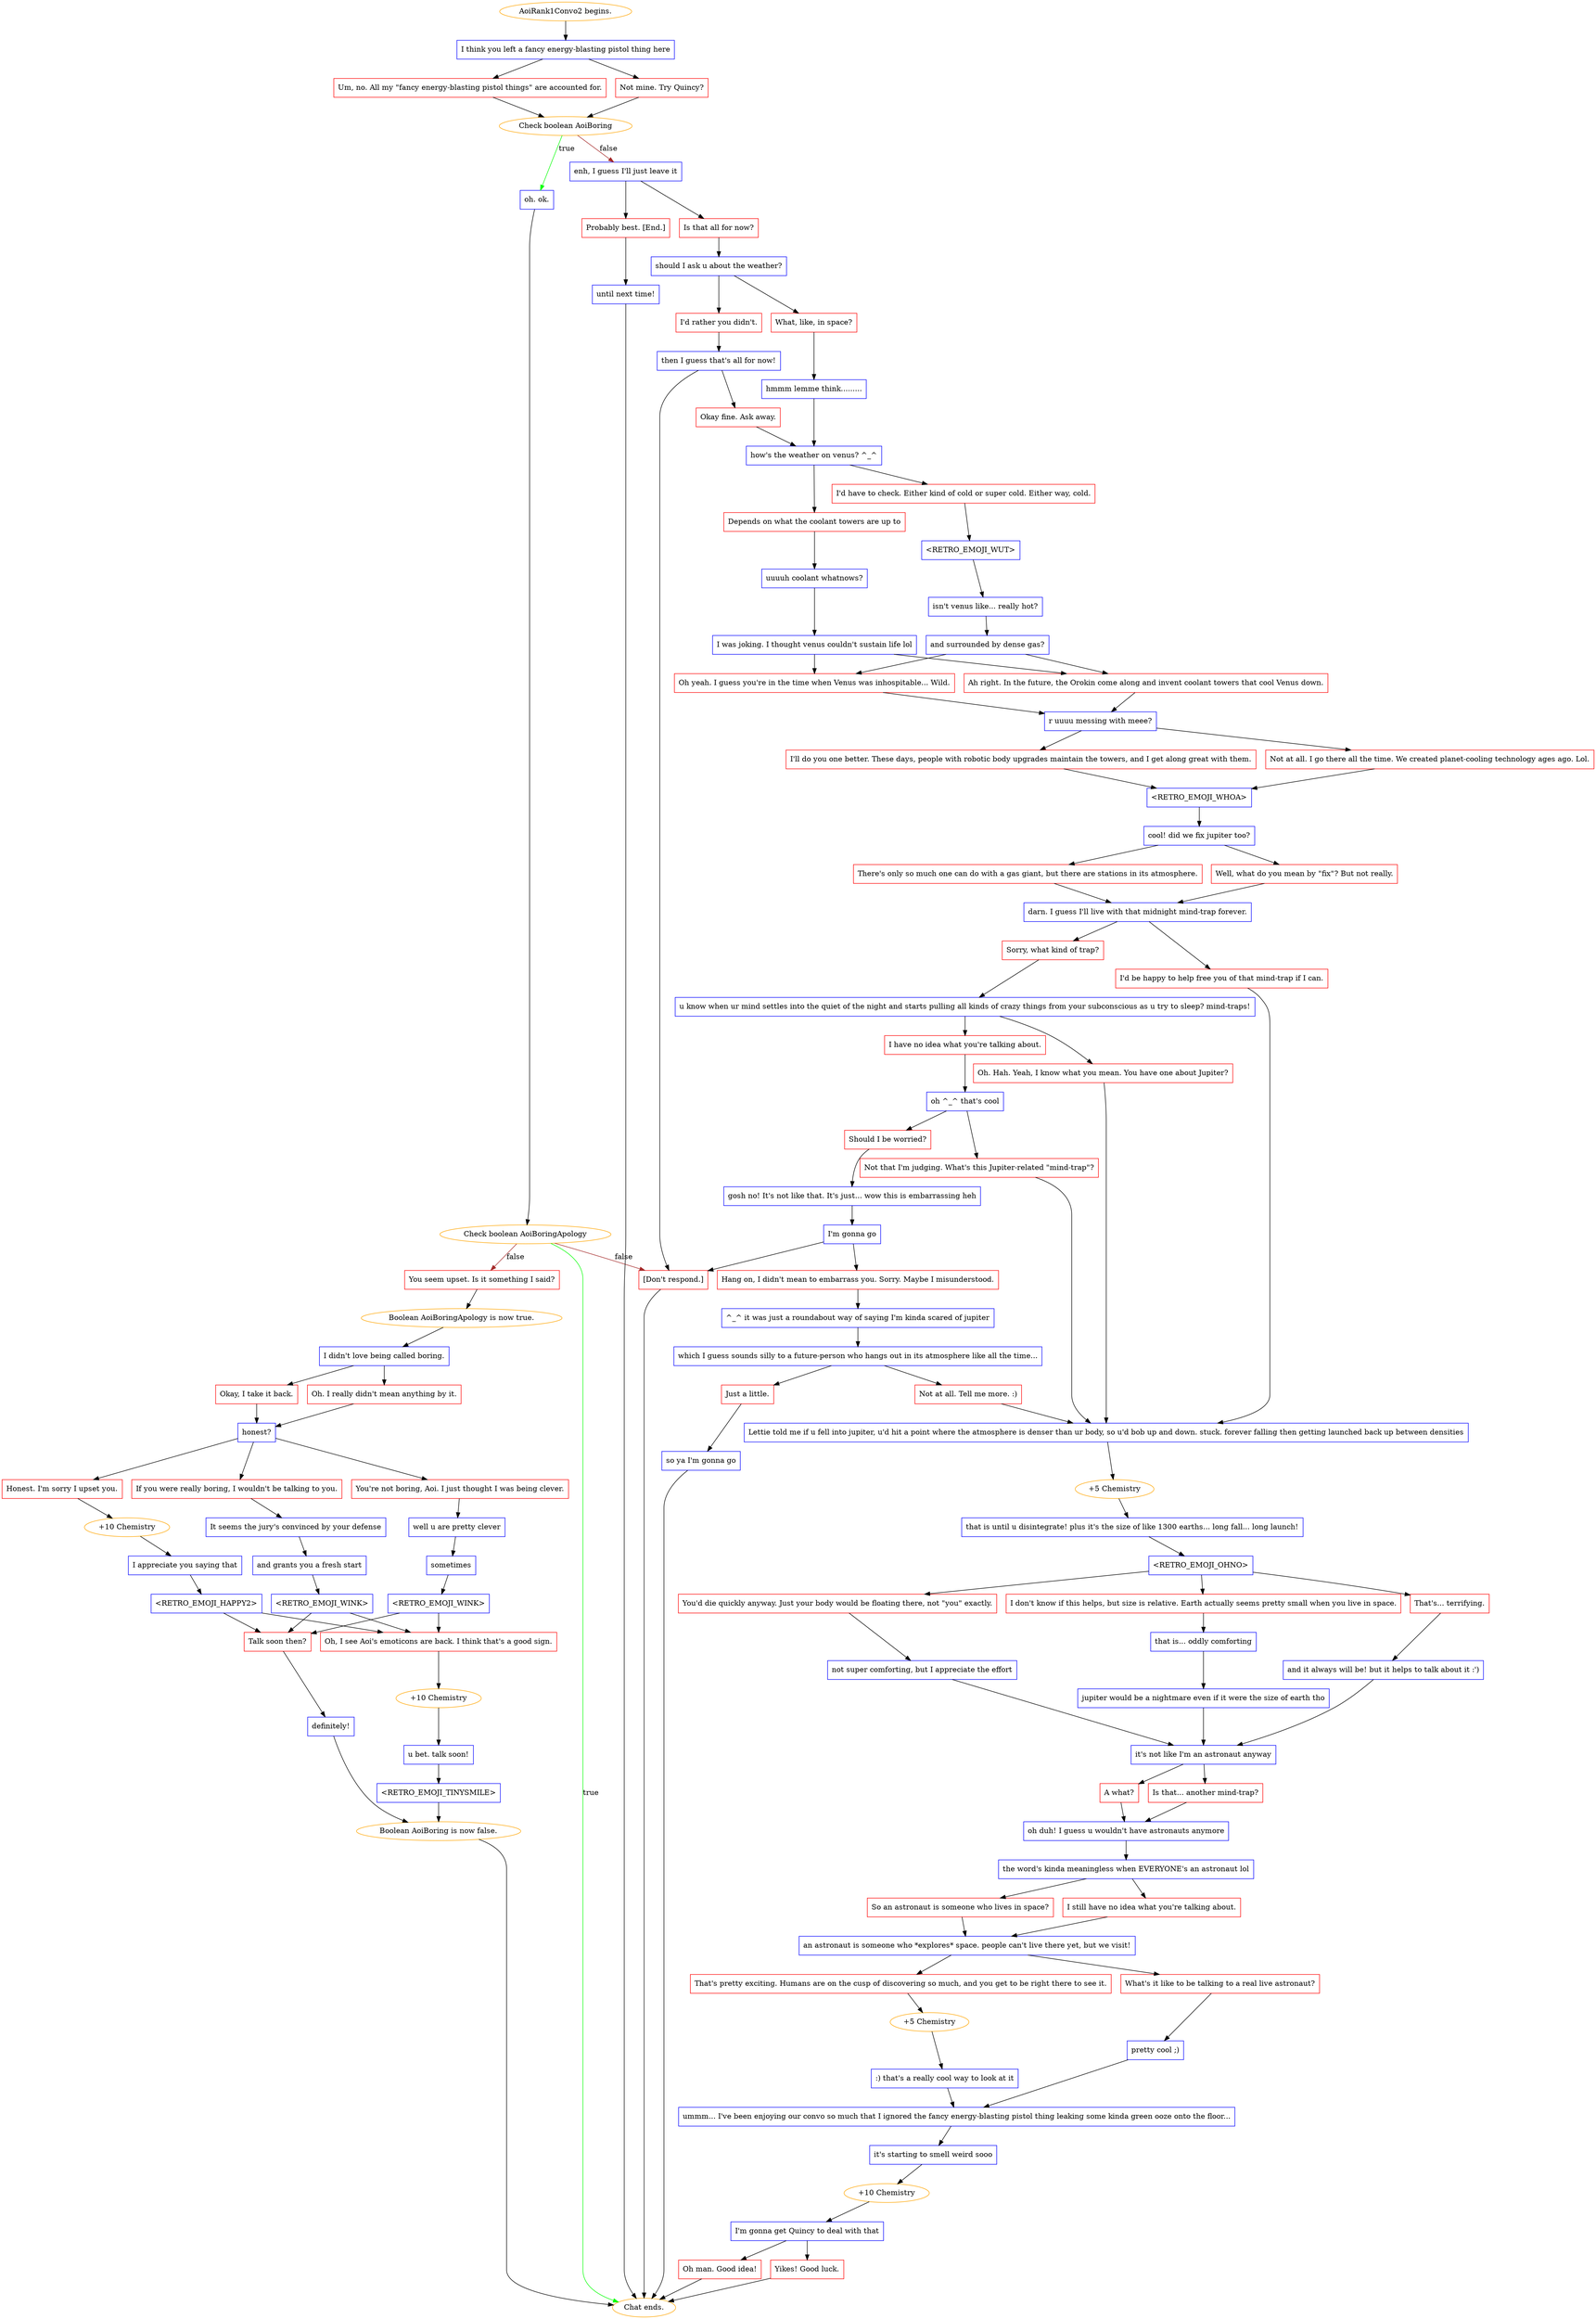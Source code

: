 digraph {
	"AoiRank1Convo2 begins." [color=orange];
		"AoiRank1Convo2 begins." -> 137;
	137 [label="I think you left a fancy energy-blasting pistol thing here",shape=box,color=blue];
		137 -> 138;
		137 -> 139;
	138 [label="Um, no. All my \"fancy energy-blasting pistol things\" are accounted for.",shape=box,color=red];
		138 -> 140;
	139 [label="Not mine. Try Quincy?",shape=box,color=red];
		139 -> 140;
	140 [label="Check boolean AoiBoring",color=orange];
		140 -> 141 [label=true,color=green];
		140 -> 142 [label=false,color=brown];
	141 [label="oh. ok.",shape=box,color=blue];
		141 -> 143;
	142 [label="enh, I guess I'll just leave it",shape=box,color=blue];
		142 -> 175;
		142 -> j3615492314;
	143 [label="Check boolean AoiBoringApology",color=orange];
		143 -> "Chat ends." [label=true,color=green];
		143 -> 145 [label=false,color=brown];
		143 -> j2144395856 [label=false,color=brown];
	175 [label="Is that all for now?",shape=box,color=red];
		175 -> 179;
	j3615492314 [label="Probably best. [End.]",shape=box,color=red];
		j3615492314 -> j409680476;
	"Chat ends." [color=orange];
	145 [label="You seem upset. Is it something I said?",shape=box,color=red];
		145 -> 148;
	j2144395856 [label="[Don't respond.]",shape=box,color=red];
		j2144395856 -> "Chat ends.";
	179 [label="should I ask u about the weather?",shape=box,color=blue];
		179 -> 181;
		179 -> 180;
	j409680476 [label="until next time!",shape=box,color=blue];
		j409680476 -> "Chat ends.";
	148 [label="Boolean AoiBoringApology is now true.",color=orange];
		148 -> 149;
	181 [label="What, like, in space?",shape=box,color=red];
		181 -> 185;
	180 [label="I'd rather you didn't.",shape=box,color=red];
		180 -> 182;
	149 [label="I didn't love being called boring.",shape=box,color=blue];
		149 -> 150;
		149 -> 151;
	185 [label="hmmm lemme think.........",shape=box,color=blue];
		185 -> 186;
	182 [label="then I guess that's all for now!",shape=box,color=blue];
		182 -> 184;
		182 -> j2144395856;
	150 [label="Oh. I really didn't mean anything by it.",shape=box,color=red];
		150 -> 152;
	151 [label="Okay, I take it back.",shape=box,color=red];
		151 -> 152;
	186 [label="how's the weather on venus? ^_^",shape=box,color=blue];
		186 -> 188;
		186 -> 189;
	184 [label="Okay fine. Ask away.",shape=box,color=red];
		184 -> 186;
	152 [label="honest?",shape=box,color=blue];
		152 -> 153;
		152 -> 154;
		152 -> 155;
	188 [label="Depends on what the coolant towers are up to",shape=box,color=red];
		188 -> 190;
	189 [label="I'd have to check. Either kind of cold or super cold. Either way, cold.",shape=box,color=red];
		189 -> 191;
	153 [label="Honest. I'm sorry I upset you.",shape=box,color=red];
		153 -> 159;
	154 [label="You're not boring, Aoi. I just thought I was being clever.",shape=box,color=red];
		154 -> 157;
	155 [label="If you were really boring, I wouldn't be talking to you.",shape=box,color=red];
		155 -> 158;
	190 [label="uuuuh coolant whatnows?",shape=box,color=blue];
		190 -> 194;
	191 [label="<RETRO_EMOJI_WUT>",shape=box,color=blue];
		191 -> 192;
	159 [label="+10 Chemistry",color=orange];
		159 -> 156;
	157 [label="well u are pretty clever",shape=box,color=blue];
		157 -> 160;
	158 [label="It seems the jury's convinced by your defense",shape=box,color=blue];
		158 -> 161;
	194 [label="I was joking. I thought venus couldn't sustain life lol",shape=box,color=blue];
		194 -> 195;
		194 -> 196;
	192 [label="isn't venus like... really hot?",shape=box,color=blue];
		192 -> 193;
	156 [label="I appreciate you saying that",shape=box,color=blue];
		156 -> 162;
	160 [label="sometimes",shape=box,color=blue];
		160 -> 163;
	161 [label="and grants you a fresh start",shape=box,color=blue];
		161 -> 164;
	195 [label="Oh yeah. I guess you're in the time when Venus was inhospitable... Wild.",shape=box,color=red];
		195 -> 197;
	196 [label="Ah right. In the future, the Orokin come along and invent coolant towers that cool Venus down.",shape=box,color=red];
		196 -> 197;
	193 [label="and surrounded by dense gas?",shape=box,color=blue];
		193 -> 195;
		193 -> 196;
	162 [label="<RETRO_EMOJI_HAPPY2>",shape=box,color=blue];
		162 -> j2660287534;
		162 -> j654668171;
	163 [label="<RETRO_EMOJI_WINK>",shape=box,color=blue];
		163 -> j2660287534;
		163 -> j654668171;
	164 [label="<RETRO_EMOJI_WINK>",shape=box,color=blue];
		164 -> j2660287534;
		164 -> j654668171;
	197 [label="r uuuu messing with meee?",shape=box,color=blue];
		197 -> 198;
		197 -> 199;
	j2660287534 [label="Talk soon then?",shape=box,color=red];
		j2660287534 -> j229726318;
	j654668171 [label="Oh, I see Aoi's emoticons are back. I think that's a good sign.",shape=box,color=red];
		j654668171 -> j3155712559;
	198 [label="I'll do you one better. These days, people with robotic body upgrades maintain the towers, and I get along great with them.",shape=box,color=red];
		198 -> 200;
	199 [label="Not at all. I go there all the time. We created planet-cooling technology ages ago. Lol.",shape=box,color=red];
		199 -> 200;
	j229726318 [label="definitely!",shape=box,color=blue];
		j229726318 -> j1984221796;
	j3155712559 [label="+10 Chemistry",color=orange];
		j3155712559 -> j1632428882;
	200 [label="<RETRO_EMOJI_WHOA>",shape=box,color=blue];
		200 -> 201;
	j1984221796 [label="Boolean AoiBoring is now false.",color=orange];
		j1984221796 -> "Chat ends.";
	j1632428882 [label="u bet. talk soon!",shape=box,color=blue];
		j1632428882 -> j3248434141;
	201 [label="cool! did we fix jupiter too?",shape=box,color=blue];
		201 -> 202;
		201 -> 203;
	j3248434141 [label="<RETRO_EMOJI_TINYSMILE>",shape=box,color=blue];
		j3248434141 -> j1984221796;
	202 [label="There's only so much one can do with a gas giant, but there are stations in its atmosphere.",shape=box,color=red];
		202 -> 204;
	203 [label="Well, what do you mean by \"fix\"? But not really.",shape=box,color=red];
		203 -> 204;
	204 [label="darn. I guess I'll live with that midnight mind-trap forever.",shape=box,color=blue];
		204 -> 205;
		204 -> 206;
	205 [label="I'd be happy to help free you of that mind-trap if I can.",shape=box,color=red];
		205 -> 224;
	206 [label="Sorry, what kind of trap?",shape=box,color=red];
		206 -> 207;
	224 [label="Lettie told me if u fell into jupiter, u'd hit a point where the atmosphere is denser than ur body, so u'd bob up and down. stuck. forever falling then getting launched back up between densities",shape=box,color=blue];
		224 -> 225;
	207 [label="u know when ur mind settles into the quiet of the night and starts pulling all kinds of crazy things from your subconscious as u try to sleep? mind-traps!",shape=box,color=blue];
		207 -> 208;
		207 -> 209;
	225 [label="+5 Chemistry",color=orange];
		225 -> 226;
	208 [label="Oh. Hah. Yeah, I know what you mean. You have one about Jupiter?",shape=box,color=red];
		208 -> 224;
	209 [label="I have no idea what you're talking about.",shape=box,color=red];
		209 -> 210;
	226 [label="that is until u disintegrate! plus it's the size of like 1300 earths... long fall... long launch!",shape=box,color=blue];
		226 -> 227;
	210 [label="oh ^_^ that's cool",shape=box,color=blue];
		210 -> 211;
		210 -> 212;
	227 [label="<RETRO_EMOJI_OHNO>",shape=box,color=blue];
		227 -> 228;
		227 -> 229;
		227 -> 230;
	211 [label="Not that I'm judging. What's this Jupiter-related \"mind-trap\"?",shape=box,color=red];
		211 -> 224;
	212 [label="Should I be worried?",shape=box,color=red];
		212 -> 213;
	228 [label="That's... terrifying.",shape=box,color=red];
		228 -> 231;
	229 [label="You'd die quickly anyway. Just your body would be floating there, not \"you\" exactly.",shape=box,color=red];
		229 -> 232;
	230 [label="I don't know if this helps, but size is relative. Earth actually seems pretty small when you live in space.",shape=box,color=red];
		230 -> 233;
	213 [label="gosh no! It's not like that. It's just... wow this is embarrassing heh",shape=box,color=blue];
		213 -> 214;
	231 [label="and it always will be! but it helps to talk about it :')",shape=box,color=blue];
		231 -> 235;
	232 [label="not super comforting, but I appreciate the effort",shape=box,color=blue];
		232 -> 235;
	233 [label="that is... oddly comforting",shape=box,color=blue];
		233 -> 234;
	214 [label="I'm gonna go",shape=box,color=blue];
		214 -> 215;
		214 -> j2144395856;
	235 [label="it's not like I'm an astronaut anyway",shape=box,color=blue];
		235 -> 236;
		235 -> 237;
	234 [label="jupiter would be a nightmare even if it were the size of earth tho",shape=box,color=blue];
		234 -> 235;
	215 [label="Hang on, I didn't mean to embarrass you. Sorry. Maybe I misunderstood.",shape=box,color=red];
		215 -> 218;
	236 [label="A what?",shape=box,color=red];
		236 -> 238;
	237 [label="Is that... another mind-trap?",shape=box,color=red];
		237 -> 238;
	218 [label="^_^ it was just a roundabout way of saying I'm kinda scared of jupiter",shape=box,color=blue];
		218 -> 219;
	238 [label="oh duh! I guess u wouldn't have astronauts anymore",shape=box,color=blue];
		238 -> 239;
	219 [label="which I guess sounds silly to a future-person who hangs out in its atmosphere like all the time...",shape=box,color=blue];
		219 -> 220;
		219 -> j2582943220;
	239 [label="the word's kinda meaningless when EVERYONE's an astronaut lol",shape=box,color=blue];
		239 -> 240;
		239 -> 241;
	220 [label="Not at all. Tell me more. :)",shape=box,color=red];
		220 -> 224;
	j2582943220 [label="Just a little.",shape=box,color=red];
		j2582943220 -> j2215936611;
	240 [label="So an astronaut is someone who lives in space?",shape=box,color=red];
		240 -> 242;
	241 [label="I still have no idea what you're talking about.",shape=box,color=red];
		241 -> 242;
	j2215936611 [label="so ya I'm gonna go",shape=box,color=blue];
		j2215936611 -> "Chat ends.";
	242 [label="an astronaut is someone who *explores* space. people can't live there yet, but we visit!",shape=box,color=blue];
		242 -> 243;
		242 -> 244;
	243 [label="That's pretty exciting. Humans are on the cusp of discovering so much, and you get to be right there to see it.",shape=box,color=red];
		243 -> 246;
	244 [label="What's it like to be talking to a real live astronaut?",shape=box,color=red];
		244 -> 247;
	246 [label="+5 Chemistry",color=orange];
		246 -> 245;
	247 [label="pretty cool ;)",shape=box,color=blue];
		247 -> 248;
	245 [label=":) that's a really cool way to look at it",shape=box,color=blue];
		245 -> 248;
	248 [label="ummm... I've been enjoying our convo so much that I ignored the fancy energy-blasting pistol thing leaking some kinda green ooze onto the floor...",shape=box,color=blue];
		248 -> 249;
	249 [label="it's starting to smell weird sooo",shape=box,color=blue];
		249 -> 251;
	251 [label="+10 Chemistry",color=orange];
		251 -> 250;
	250 [label="I'm gonna get Quincy to deal with that",shape=box,color=blue];
		250 -> j2213378131;
		250 -> j1005947923;
	j2213378131 [label="Yikes! Good luck.",shape=box,color=red];
		j2213378131 -> "Chat ends.";
	j1005947923 [label="Oh man. Good idea!",shape=box,color=red];
		j1005947923 -> "Chat ends.";
}